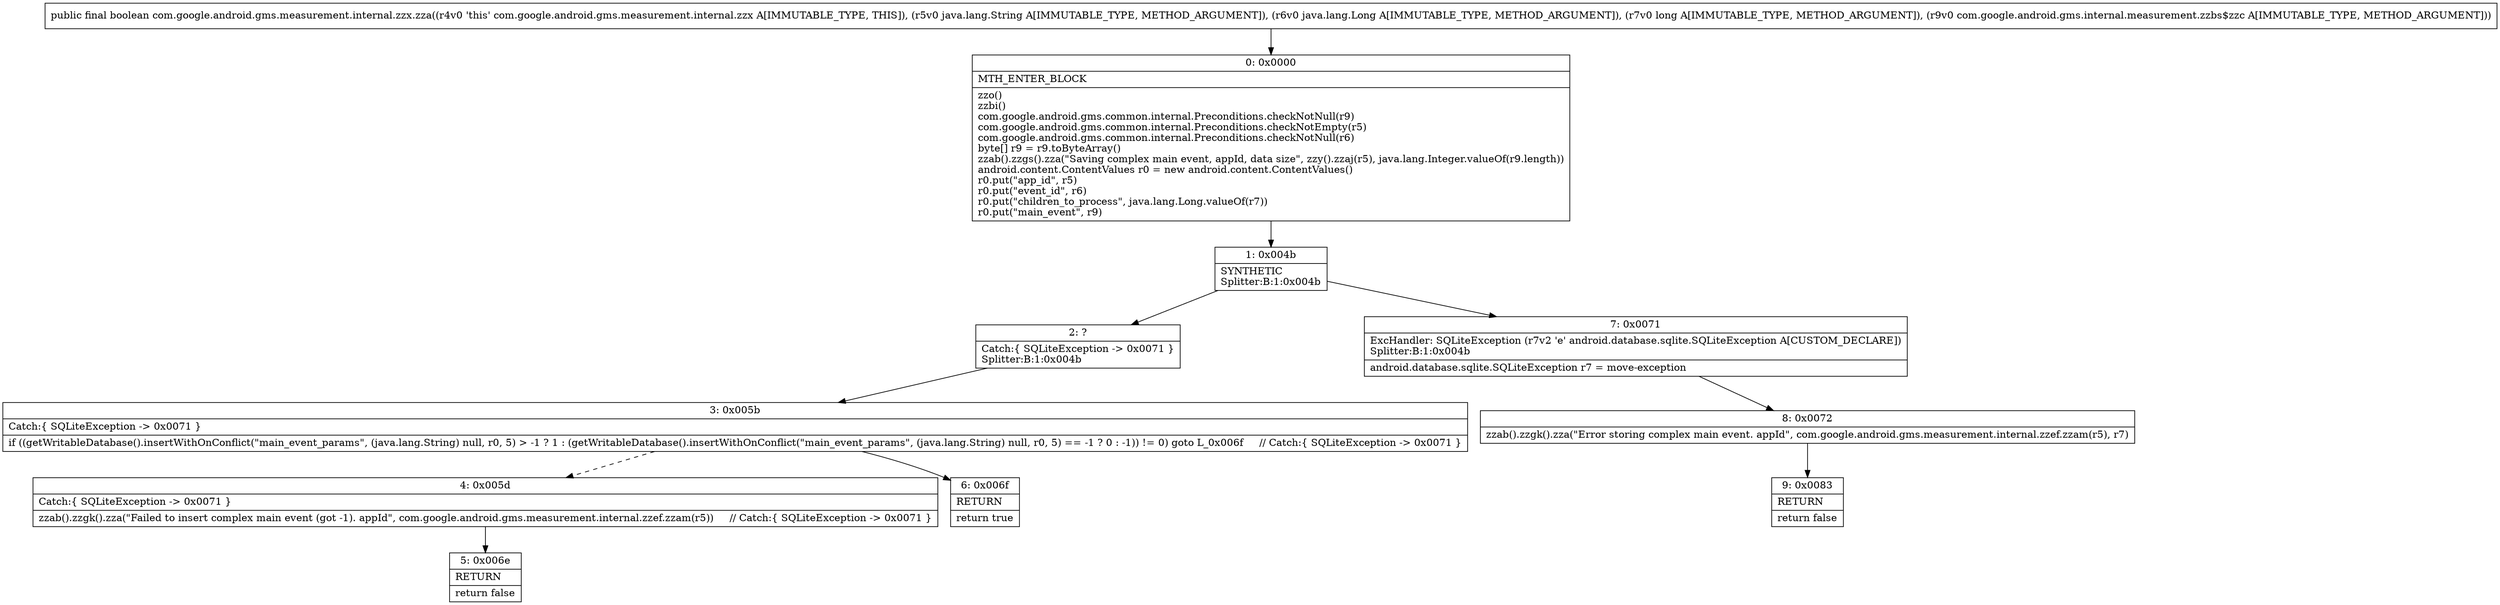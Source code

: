 digraph "CFG forcom.google.android.gms.measurement.internal.zzx.zza(Ljava\/lang\/String;Ljava\/lang\/Long;JLcom\/google\/android\/gms\/internal\/measurement\/zzbs$zzc;)Z" {
Node_0 [shape=record,label="{0\:\ 0x0000|MTH_ENTER_BLOCK\l|zzo()\lzzbi()\lcom.google.android.gms.common.internal.Preconditions.checkNotNull(r9)\lcom.google.android.gms.common.internal.Preconditions.checkNotEmpty(r5)\lcom.google.android.gms.common.internal.Preconditions.checkNotNull(r6)\lbyte[] r9 = r9.toByteArray()\lzzab().zzgs().zza(\"Saving complex main event, appId, data size\", zzy().zzaj(r5), java.lang.Integer.valueOf(r9.length))\landroid.content.ContentValues r0 = new android.content.ContentValues()\lr0.put(\"app_id\", r5)\lr0.put(\"event_id\", r6)\lr0.put(\"children_to_process\", java.lang.Long.valueOf(r7))\lr0.put(\"main_event\", r9)\l}"];
Node_1 [shape=record,label="{1\:\ 0x004b|SYNTHETIC\lSplitter:B:1:0x004b\l}"];
Node_2 [shape=record,label="{2\:\ ?|Catch:\{ SQLiteException \-\> 0x0071 \}\lSplitter:B:1:0x004b\l}"];
Node_3 [shape=record,label="{3\:\ 0x005b|Catch:\{ SQLiteException \-\> 0x0071 \}\l|if ((getWritableDatabase().insertWithOnConflict(\"main_event_params\", (java.lang.String) null, r0, 5) \> \-1 ? 1 : (getWritableDatabase().insertWithOnConflict(\"main_event_params\", (java.lang.String) null, r0, 5) == \-1 ? 0 : \-1)) != 0) goto L_0x006f     \/\/ Catch:\{ SQLiteException \-\> 0x0071 \}\l}"];
Node_4 [shape=record,label="{4\:\ 0x005d|Catch:\{ SQLiteException \-\> 0x0071 \}\l|zzab().zzgk().zza(\"Failed to insert complex main event (got \-1). appId\", com.google.android.gms.measurement.internal.zzef.zzam(r5))     \/\/ Catch:\{ SQLiteException \-\> 0x0071 \}\l}"];
Node_5 [shape=record,label="{5\:\ 0x006e|RETURN\l|return false\l}"];
Node_6 [shape=record,label="{6\:\ 0x006f|RETURN\l|return true\l}"];
Node_7 [shape=record,label="{7\:\ 0x0071|ExcHandler: SQLiteException (r7v2 'e' android.database.sqlite.SQLiteException A[CUSTOM_DECLARE])\lSplitter:B:1:0x004b\l|android.database.sqlite.SQLiteException r7 = move\-exception\l}"];
Node_8 [shape=record,label="{8\:\ 0x0072|zzab().zzgk().zza(\"Error storing complex main event. appId\", com.google.android.gms.measurement.internal.zzef.zzam(r5), r7)\l}"];
Node_9 [shape=record,label="{9\:\ 0x0083|RETURN\l|return false\l}"];
MethodNode[shape=record,label="{public final boolean com.google.android.gms.measurement.internal.zzx.zza((r4v0 'this' com.google.android.gms.measurement.internal.zzx A[IMMUTABLE_TYPE, THIS]), (r5v0 java.lang.String A[IMMUTABLE_TYPE, METHOD_ARGUMENT]), (r6v0 java.lang.Long A[IMMUTABLE_TYPE, METHOD_ARGUMENT]), (r7v0 long A[IMMUTABLE_TYPE, METHOD_ARGUMENT]), (r9v0 com.google.android.gms.internal.measurement.zzbs$zzc A[IMMUTABLE_TYPE, METHOD_ARGUMENT])) }"];
MethodNode -> Node_0;
Node_0 -> Node_1;
Node_1 -> Node_2;
Node_1 -> Node_7;
Node_2 -> Node_3;
Node_3 -> Node_4[style=dashed];
Node_3 -> Node_6;
Node_4 -> Node_5;
Node_7 -> Node_8;
Node_8 -> Node_9;
}

